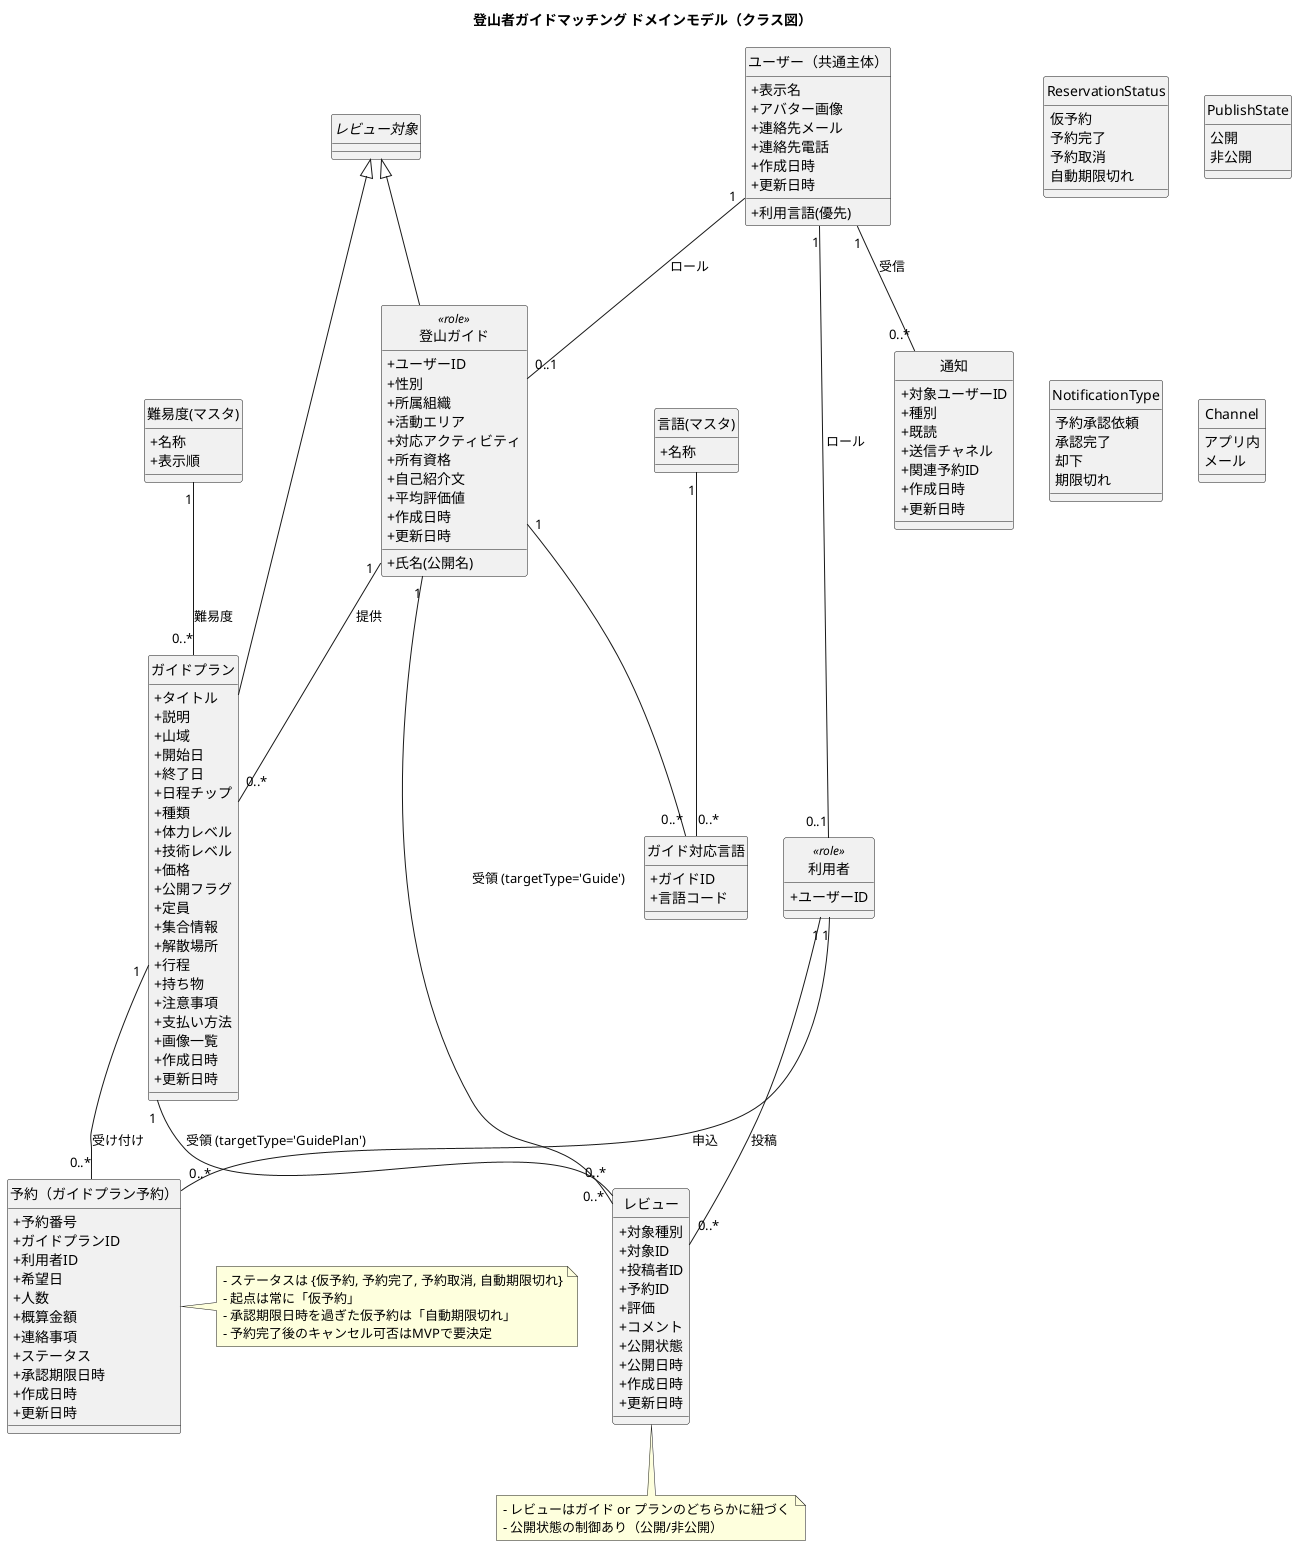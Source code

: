 @startuml 登山者ガイドマッチングドメインモデル
skinparam classAttributeIconSize 0
hide circle
title 登山者ガイドマッチング ドメインモデル（クラス図）

' ====== マスタ・列挙 ======
enum ReservationStatus {
  仮予約
  予約完了
  予約取消
  自動期限切れ
}

enum PublishState {
  公開
  非公開
}

class "難易度(マスタ)" as Difficulty {
  +名称
  +表示順
}

class "言語(マスタ)" as Language {
  +名称
}

' ====== 共通主体とロール ======
class "ユーザー（共通主体）" as User {
  +表示名
  +アバター画像
  +連絡先メール
  +利用言語(優先)
  +連絡先電話
  +作成日時
  +更新日時
}

class "利用者" as Customer <<role>> {
  +ユーザーID
}

class "登山ガイド" as Guide <<role>> {
  +ユーザーID
  +氏名(公開名)
  +性別
  +所属組織
  +活動エリア
  +対応アクティビティ
  +所有資格
  +自己紹介文
  +平均評価値
  +作成日時
  +更新日時
}

' ガイド対応言語（多対多）
class "ガイド対応言語" as GuideLanguage {
  +ガイドID
  +言語コード
}

' ====== ガイドプラン ======
class "ガイドプラン" as GuidePlan {
  +タイトル
  +説明
  +山域
  +開始日
  +終了日
  +日程チップ
  +種類
  +体力レベル
  +技術レベル
  +価格
  +公開フラグ
  +定員
  +集合情報
  +解散場所
  +行程
  +持ち物
  +注意事項
  +支払い方法
  +画像一覧
  +作成日時
  +更新日時
}

' ====== 予約 ======
class "予約（ガイドプラン予約）" as Reservation {
  +予約番号
  +ガイドプランID
  +利用者ID
  +希望日
  +人数
  +概算金額
  +連絡事項
  +ステータス
  +承認期限日時
  +作成日時
  +更新日時
}

' ====== レビュー ======
abstract class "レビュー対象" as ReviewTarget
Guide -up-|> ReviewTarget
GuidePlan -up-|> ReviewTarget

class "レビュー" as Review {
  +対象種別
  +対象ID
  +投稿者ID
  +予約ID
  +評価
  +コメント
  +公開状態
  +公開日時
  +作成日時
  +更新日時
}

' ====== 通知 ======
enum NotificationType {
  予約承認依頼
  承認完了
  却下
  期限切れ
}

enum Channel {
  アプリ内
  メール
}

class "通知" as Notification {
  +対象ユーザーID
  +種別
  +既読
  +送信チャネル
  +関連予約ID
  +作成日時
  +更新日時
}

' ====== 関係（リレーション） ======
User "1" -- "0..1" Customer : ロール
User "1" -- "0..1" Guide : ロール

Guide "1" -- "0..*" GuidePlan : 提供
GuidePlan "1" -- "0..*" Reservation : 受け付け
Customer "1" -- "0..*" Reservation : 申込

Guide "1" -- "0..*" Review : 受領 (targetType='Guide')
GuidePlan "1" -- "0..*" Review : 受領 (targetType='GuidePlan')
Customer "1" -- "0..*" Review : 投稿

User "1" -- "0..*" Notification : 受信

Language "1" -- "0..*" GuideLanguage
Guide "1" -- "0..*" GuideLanguage

Difficulty "1" -- "0..*" GuidePlan : 難易度

' ====== 重要ビジネスルール（メモ） ======
note right of Reservation
- ステータスは {仮予約, 予約完了, 予約取消, 自動期限切れ}
- 起点は常に「仮予約」
- 承認期限日時を過ぎた仮予約は「自動期限切れ」
- 予約完了後のキャンセル可否はMVPで要決定
end note

note bottom of Review
- レビューはガイド or プランのどちらかに紐づく
- 公開状態の制御あり（公開/非公開）
end note
@enduml
